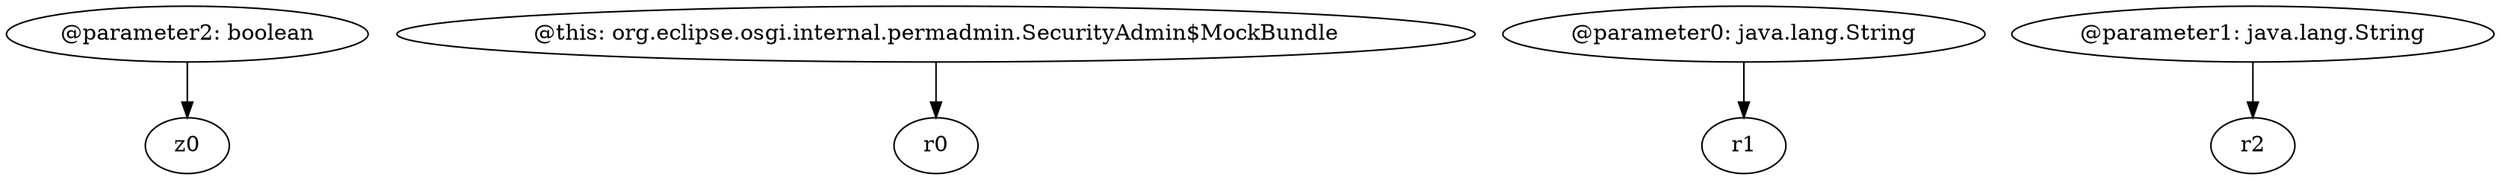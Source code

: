 digraph g {
0[label="@parameter2: boolean"]
1[label="z0"]
0->1[label=""]
2[label="@this: org.eclipse.osgi.internal.permadmin.SecurityAdmin$MockBundle"]
3[label="r0"]
2->3[label=""]
4[label="@parameter0: java.lang.String"]
5[label="r1"]
4->5[label=""]
6[label="@parameter1: java.lang.String"]
7[label="r2"]
6->7[label=""]
}